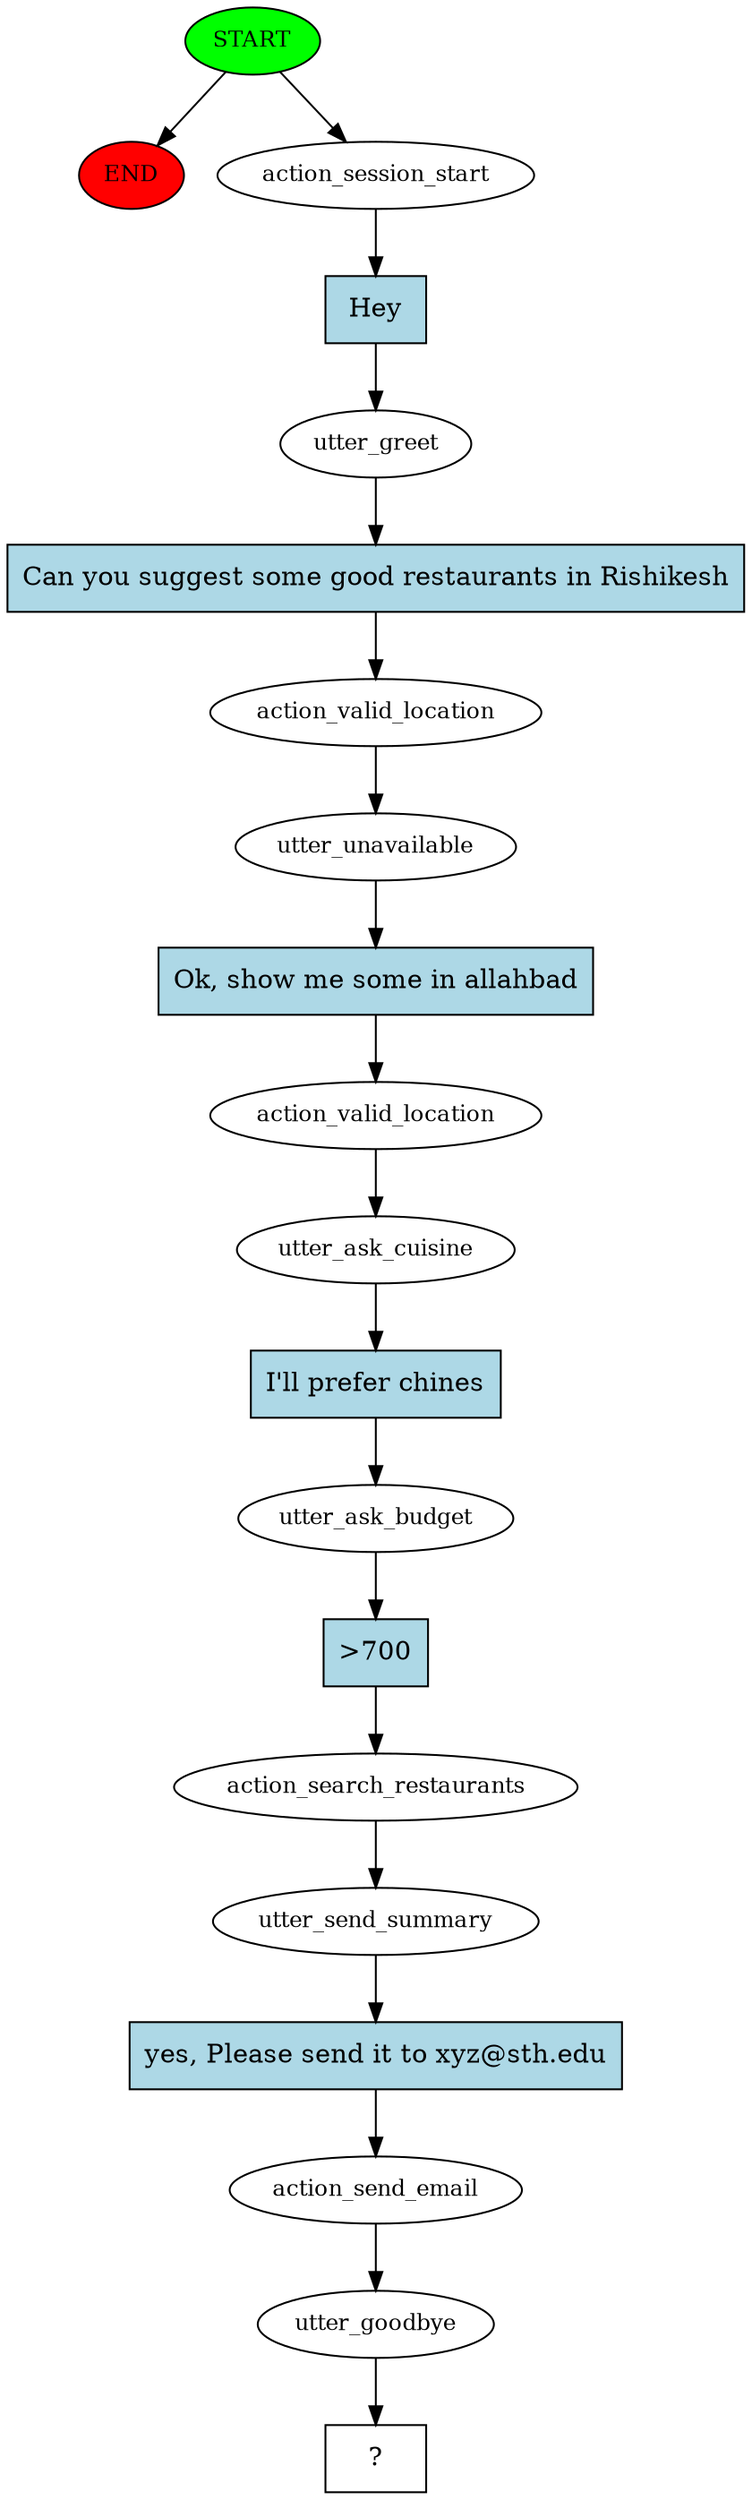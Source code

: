 digraph  {
0 [class="start active", fillcolor=green, fontsize=12, label=START, style=filled];
"-1" [class=end, fillcolor=red, fontsize=12, label=END, style=filled];
1 [class=active, fontsize=12, label=action_session_start];
2 [class=active, fontsize=12, label=utter_greet];
3 [class=active, fontsize=12, label=action_valid_location];
4 [class=active, fontsize=12, label=utter_unavailable];
5 [class=active, fontsize=12, label=action_valid_location];
6 [class=active, fontsize=12, label=utter_ask_cuisine];
7 [class=active, fontsize=12, label=utter_ask_budget];
8 [class=active, fontsize=12, label=action_search_restaurants];
9 [class=active, fontsize=12, label=utter_send_summary];
10 [class=active, fontsize=12, label=action_send_email];
11 [class=active, fontsize=12, label=utter_goodbye];
12 [class="intent dashed active", label="  ?  ", shape=rect];
13 [class="intent active", fillcolor=lightblue, label=Hey, shape=rect, style=filled];
14 [class="intent active", fillcolor=lightblue, label="Can you suggest some good restaurants in Rishikesh", shape=rect, style=filled];
15 [class="intent active", fillcolor=lightblue, label="Ok, show me some in allahbad", shape=rect, style=filled];
16 [class="intent active", fillcolor=lightblue, label="I'll prefer chines", shape=rect, style=filled];
17 [class="intent active", fillcolor=lightblue, label=">700", shape=rect, style=filled];
18 [class="intent active", fillcolor=lightblue, label="yes, Please send it to xyz@sth.edu", shape=rect, style=filled];
0 -> "-1"  [class="", key=NONE, label=""];
0 -> 1  [class=active, key=NONE, label=""];
1 -> 13  [class=active, key=0];
2 -> 14  [class=active, key=0];
3 -> 4  [class=active, key=NONE, label=""];
4 -> 15  [class=active, key=0];
5 -> 6  [class=active, key=NONE, label=""];
6 -> 16  [class=active, key=0];
7 -> 17  [class=active, key=0];
8 -> 9  [class=active, key=NONE, label=""];
9 -> 18  [class=active, key=0];
10 -> 11  [class=active, key=NONE, label=""];
11 -> 12  [class=active, key=NONE, label=""];
13 -> 2  [class=active, key=0];
14 -> 3  [class=active, key=0];
15 -> 5  [class=active, key=0];
16 -> 7  [class=active, key=0];
17 -> 8  [class=active, key=0];
18 -> 10  [class=active, key=0];
}
